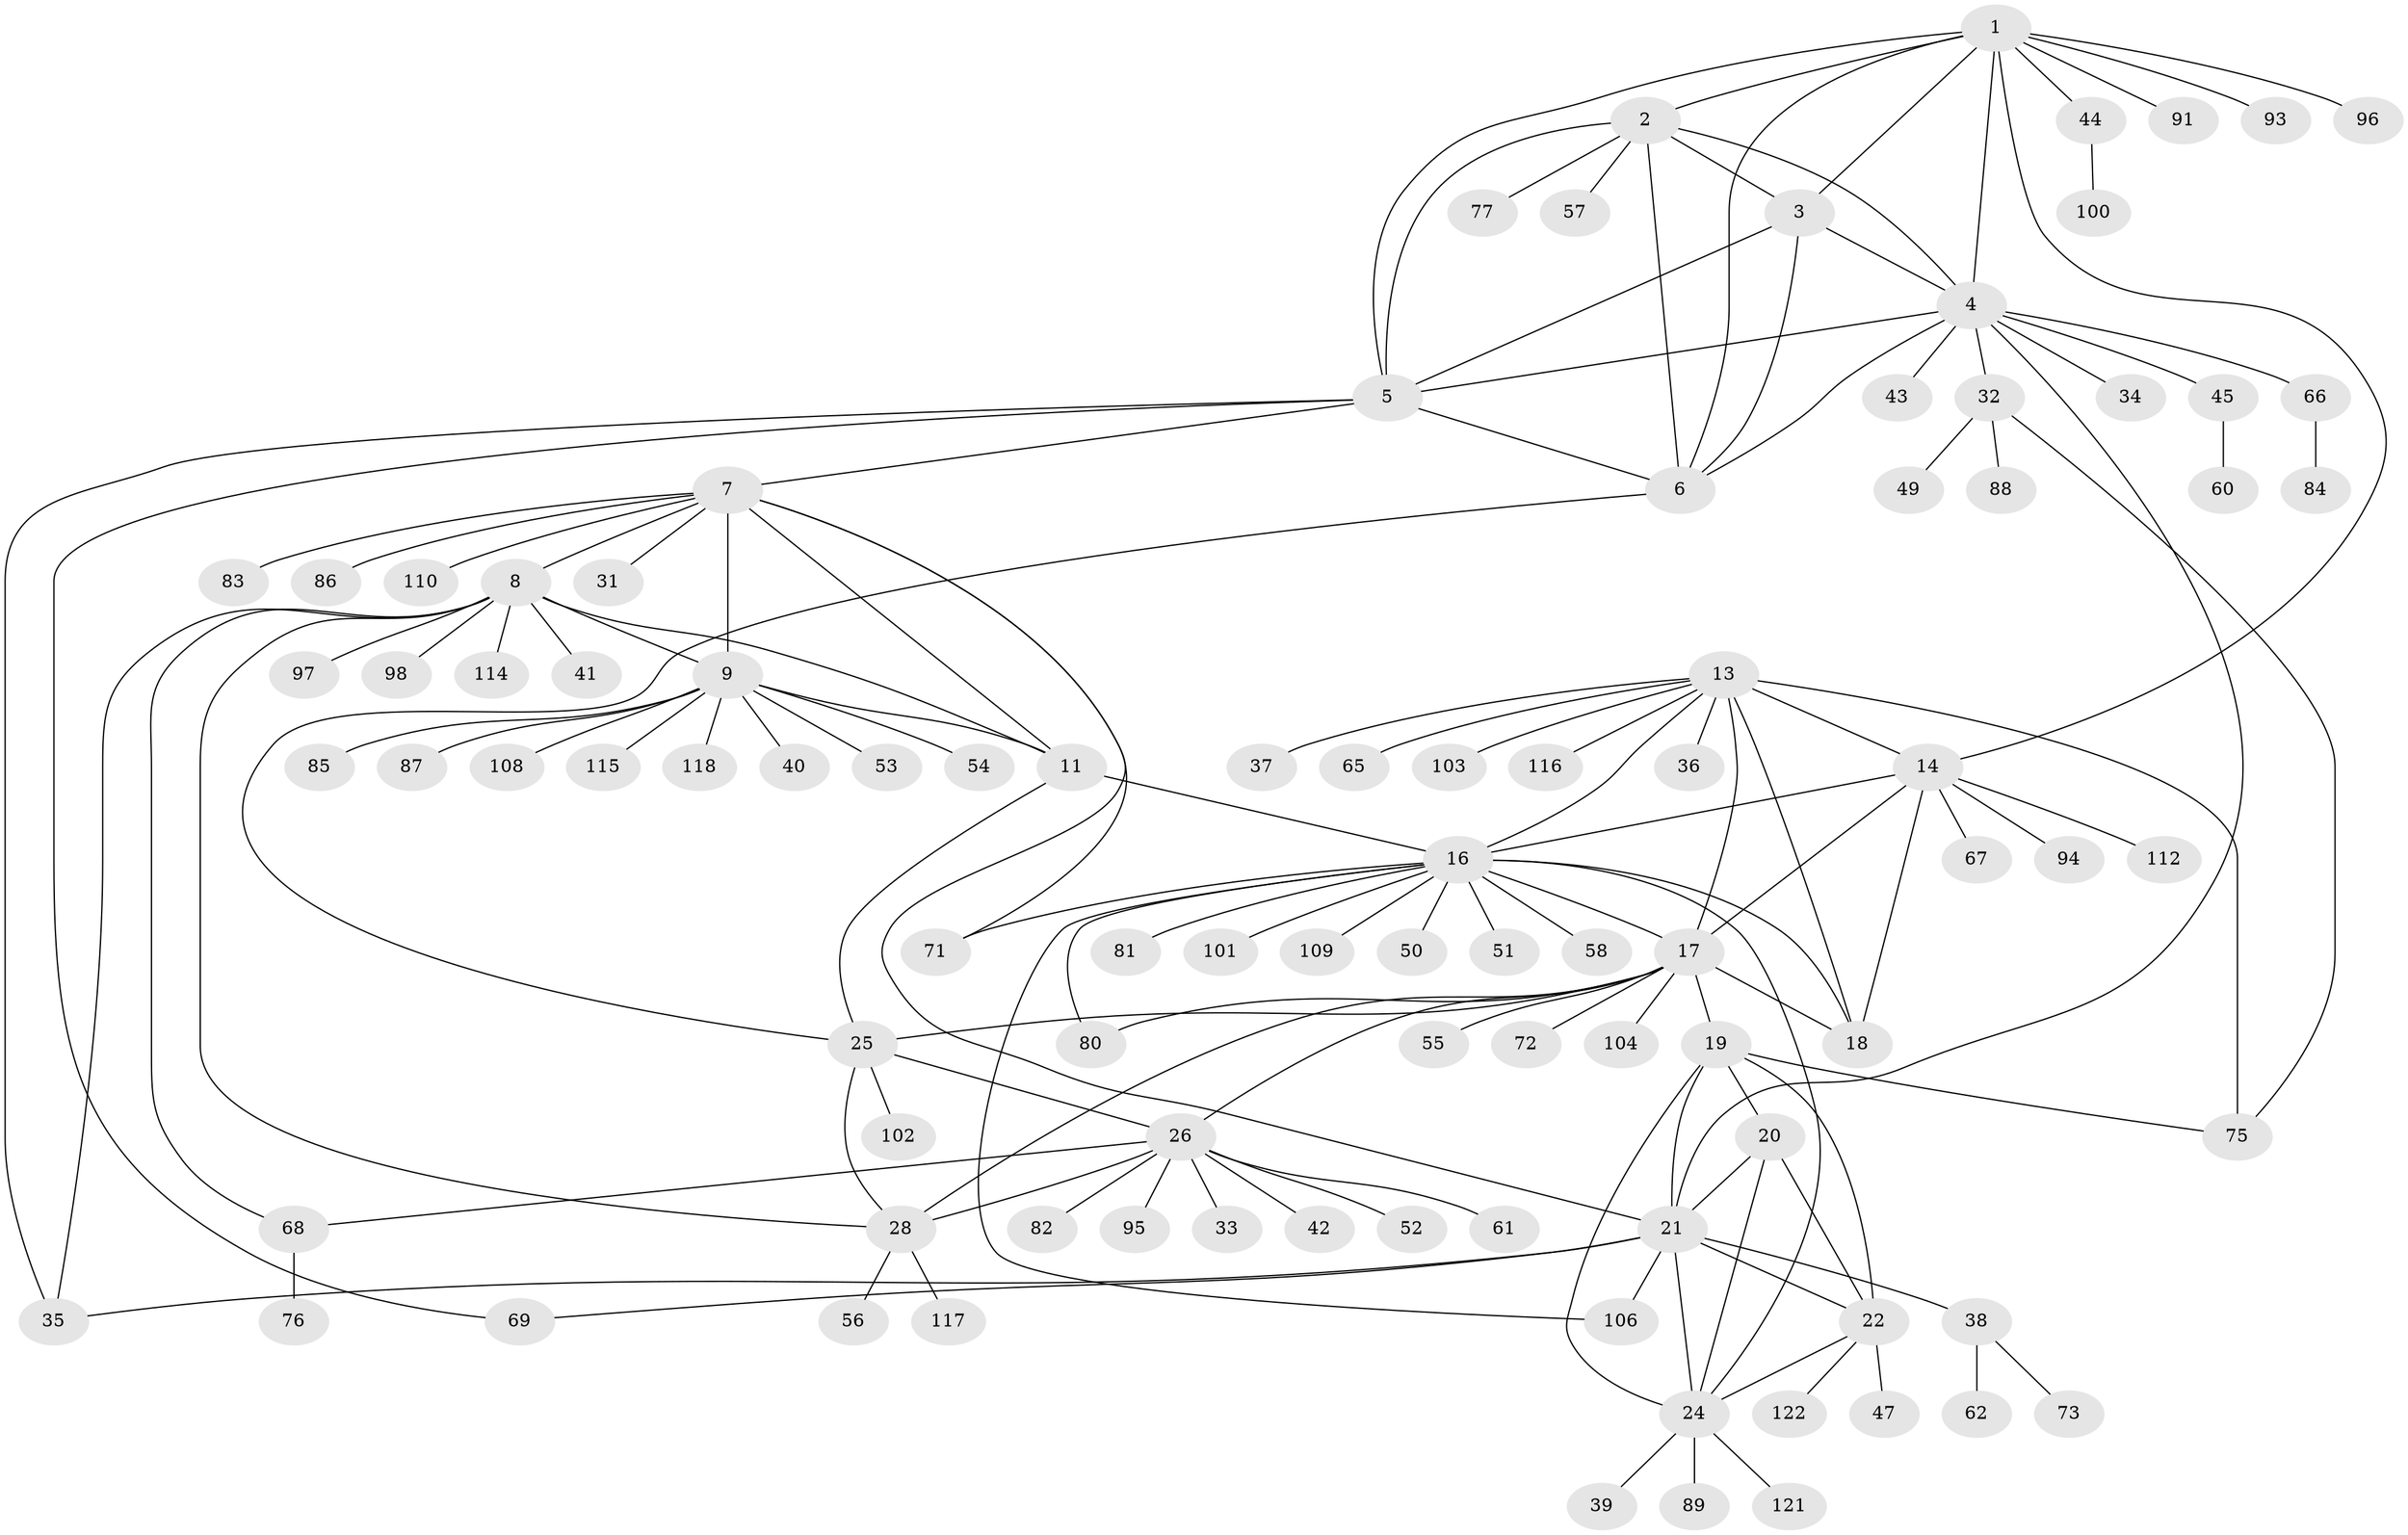 // original degree distribution, {11: 0.040983606557377046, 8: 0.05737704918032787, 6: 0.01639344262295082, 7: 0.040983606557377046, 13: 0.00819672131147541, 10: 0.03278688524590164, 5: 0.03278688524590164, 16: 0.00819672131147541, 9: 0.00819672131147541, 1: 0.5819672131147541, 4: 0.01639344262295082, 3: 0.02459016393442623, 2: 0.13114754098360656}
// Generated by graph-tools (version 1.1) at 2025/42/03/06/25 10:42:11]
// undirected, 97 vertices, 140 edges
graph export_dot {
graph [start="1"]
  node [color=gray90,style=filled];
  1 [super="+92"];
  2 [super="+70"];
  3 [super="+48"];
  4 [super="+63"];
  5 [super="+105"];
  6 [super="+119"];
  7 [super="+12"];
  8 [super="+107"];
  9 [super="+10"];
  11;
  13 [super="+15"];
  14 [super="+64"];
  16 [super="+90"];
  17 [super="+27"];
  18;
  19 [super="+78"];
  20;
  21 [super="+23"];
  22 [super="+120"];
  24 [super="+59"];
  25 [super="+74"];
  26 [super="+30"];
  28 [super="+29"];
  31;
  32 [super="+46"];
  33;
  34;
  35;
  36;
  37;
  38 [super="+111"];
  39;
  40;
  41;
  42;
  43;
  44;
  45;
  47;
  49;
  50;
  51;
  52;
  53 [super="+79"];
  54;
  55;
  56;
  57;
  58;
  60;
  61;
  62;
  65;
  66;
  67;
  68;
  69;
  71 [super="+113"];
  72;
  73;
  75 [super="+99"];
  76;
  77;
  80;
  81;
  82;
  83;
  84;
  85;
  86;
  87;
  88;
  89;
  91;
  93;
  94;
  95;
  96;
  97;
  98;
  100;
  101;
  102;
  103;
  104;
  106;
  108;
  109;
  110;
  112;
  114;
  115;
  116;
  117;
  118;
  121;
  122;
  1 -- 2;
  1 -- 3;
  1 -- 4;
  1 -- 5;
  1 -- 6;
  1 -- 14;
  1 -- 44;
  1 -- 91;
  1 -- 93;
  1 -- 96;
  2 -- 3;
  2 -- 4;
  2 -- 5;
  2 -- 6;
  2 -- 57;
  2 -- 77;
  3 -- 4;
  3 -- 5;
  3 -- 6;
  4 -- 5;
  4 -- 6;
  4 -- 21;
  4 -- 32;
  4 -- 34;
  4 -- 43;
  4 -- 45;
  4 -- 66;
  5 -- 6;
  5 -- 69;
  5 -- 35;
  5 -- 7;
  6 -- 25;
  7 -- 8 [weight=2];
  7 -- 9 [weight=4];
  7 -- 11 [weight=2];
  7 -- 31;
  7 -- 110;
  7 -- 71;
  7 -- 83;
  7 -- 21;
  7 -- 86;
  8 -- 9 [weight=2];
  8 -- 11;
  8 -- 35;
  8 -- 41;
  8 -- 68;
  8 -- 97;
  8 -- 98;
  8 -- 114;
  8 -- 28;
  9 -- 11 [weight=2];
  9 -- 40;
  9 -- 87;
  9 -- 115;
  9 -- 108;
  9 -- 85;
  9 -- 53;
  9 -- 54;
  9 -- 118;
  11 -- 16;
  11 -- 25;
  13 -- 14 [weight=2];
  13 -- 16 [weight=2];
  13 -- 17 [weight=2];
  13 -- 18 [weight=2];
  13 -- 36;
  13 -- 37;
  13 -- 65;
  13 -- 103;
  13 -- 116;
  13 -- 75;
  14 -- 16;
  14 -- 17;
  14 -- 18;
  14 -- 67;
  14 -- 94;
  14 -- 112;
  16 -- 17;
  16 -- 18;
  16 -- 24;
  16 -- 50;
  16 -- 51;
  16 -- 58;
  16 -- 80;
  16 -- 81;
  16 -- 101;
  16 -- 109;
  16 -- 106;
  16 -- 71;
  17 -- 18;
  17 -- 72;
  17 -- 104;
  17 -- 80;
  17 -- 19 [weight=2];
  17 -- 55;
  17 -- 25;
  17 -- 26 [weight=2];
  17 -- 28 [weight=2];
  19 -- 20;
  19 -- 21 [weight=2];
  19 -- 22;
  19 -- 24;
  19 -- 75;
  20 -- 21 [weight=2];
  20 -- 22;
  20 -- 24;
  21 -- 22 [weight=2];
  21 -- 24 [weight=2];
  21 -- 35;
  21 -- 38;
  21 -- 69;
  21 -- 106;
  22 -- 24;
  22 -- 47;
  22 -- 122;
  24 -- 39;
  24 -- 89;
  24 -- 121;
  25 -- 26 [weight=2];
  25 -- 28 [weight=2];
  25 -- 102;
  26 -- 28 [weight=4];
  26 -- 33;
  26 -- 52;
  26 -- 82;
  26 -- 95;
  26 -- 42;
  26 -- 68;
  26 -- 61;
  28 -- 117;
  28 -- 56;
  32 -- 75;
  32 -- 88;
  32 -- 49;
  38 -- 62;
  38 -- 73;
  44 -- 100;
  45 -- 60;
  66 -- 84;
  68 -- 76;
}
